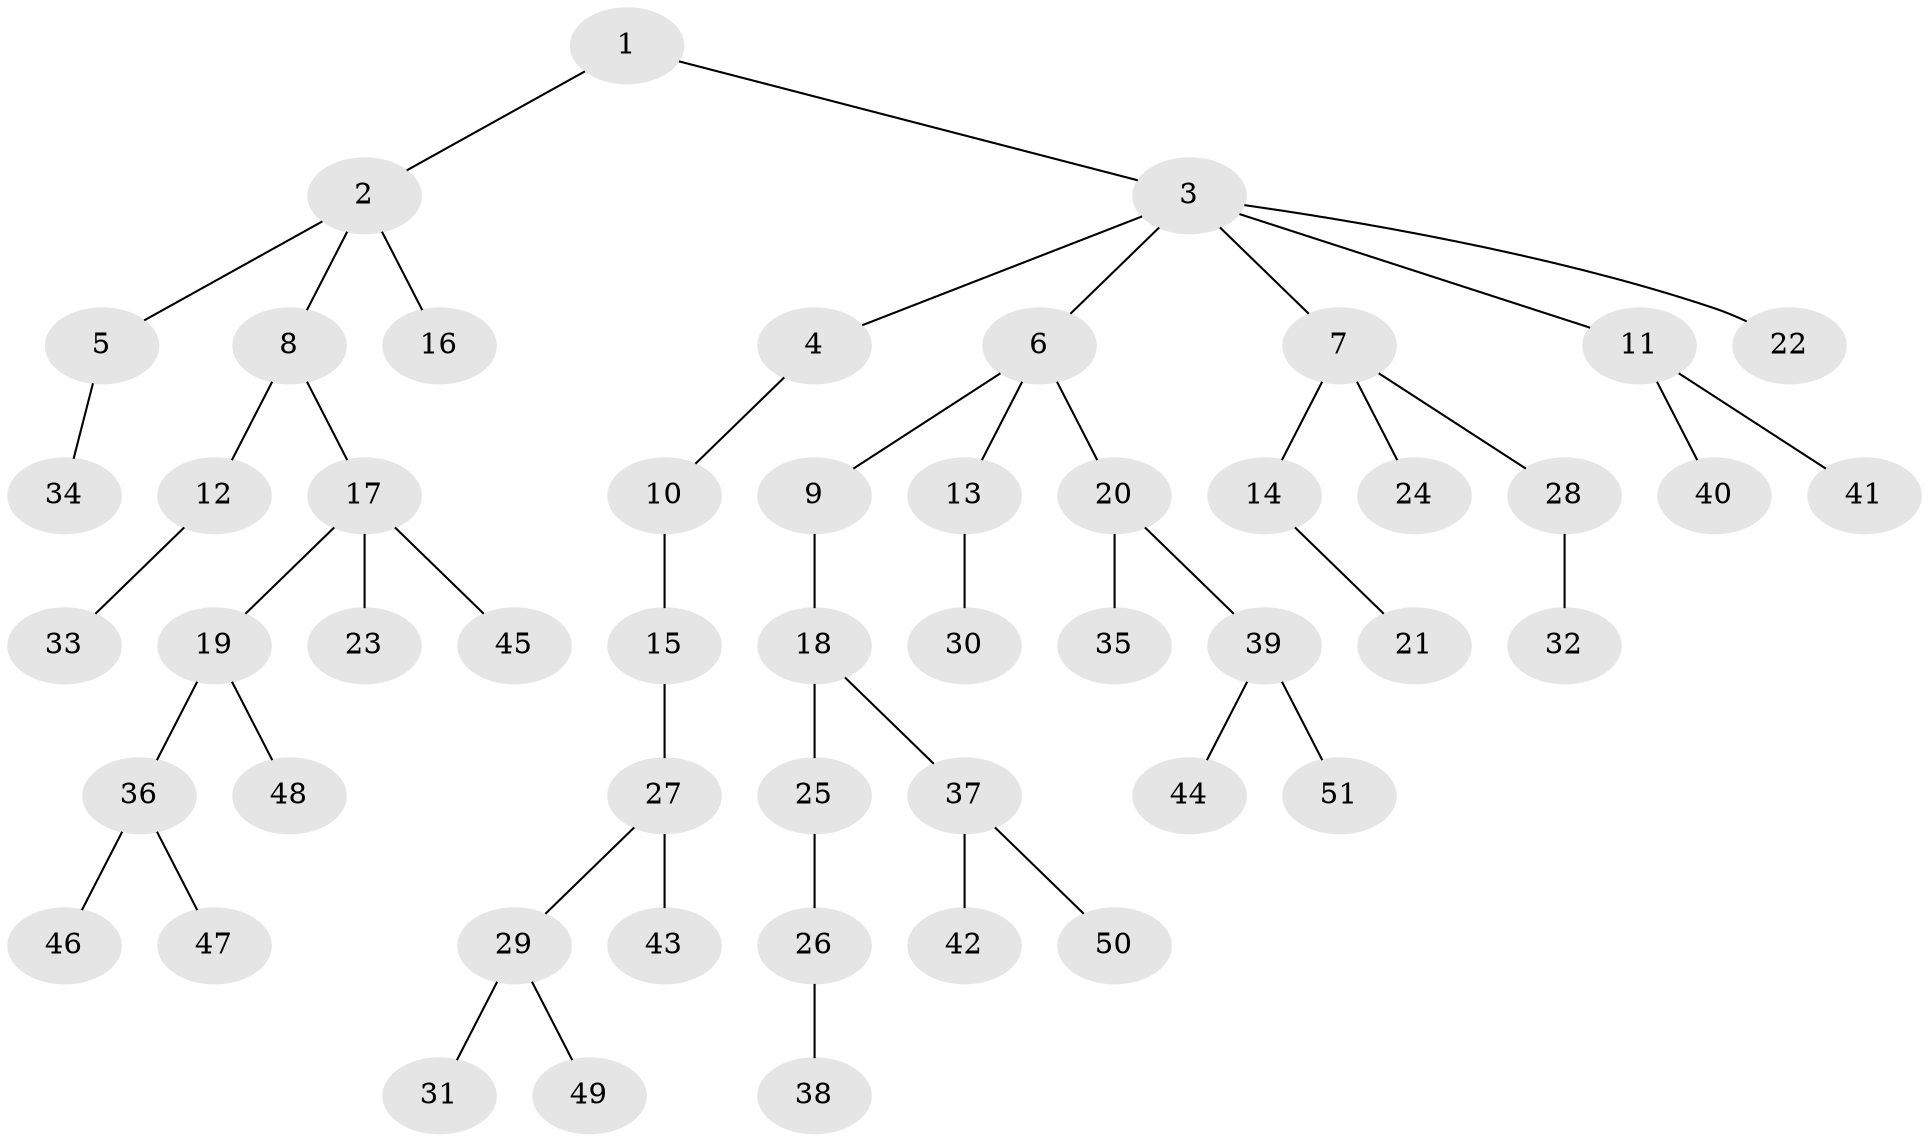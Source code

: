 // coarse degree distribution, {1: 0.8, 10: 0.06666666666666667, 2: 0.06666666666666667, 4: 0.06666666666666667}
// Generated by graph-tools (version 1.1) at 2025/56/03/04/25 21:56:08]
// undirected, 51 vertices, 50 edges
graph export_dot {
graph [start="1"]
  node [color=gray90,style=filled];
  1;
  2;
  3;
  4;
  5;
  6;
  7;
  8;
  9;
  10;
  11;
  12;
  13;
  14;
  15;
  16;
  17;
  18;
  19;
  20;
  21;
  22;
  23;
  24;
  25;
  26;
  27;
  28;
  29;
  30;
  31;
  32;
  33;
  34;
  35;
  36;
  37;
  38;
  39;
  40;
  41;
  42;
  43;
  44;
  45;
  46;
  47;
  48;
  49;
  50;
  51;
  1 -- 2;
  1 -- 3;
  2 -- 5;
  2 -- 8;
  2 -- 16;
  3 -- 4;
  3 -- 6;
  3 -- 7;
  3 -- 11;
  3 -- 22;
  4 -- 10;
  5 -- 34;
  6 -- 9;
  6 -- 13;
  6 -- 20;
  7 -- 14;
  7 -- 24;
  7 -- 28;
  8 -- 12;
  8 -- 17;
  9 -- 18;
  10 -- 15;
  11 -- 40;
  11 -- 41;
  12 -- 33;
  13 -- 30;
  14 -- 21;
  15 -- 27;
  17 -- 19;
  17 -- 23;
  17 -- 45;
  18 -- 25;
  18 -- 37;
  19 -- 36;
  19 -- 48;
  20 -- 35;
  20 -- 39;
  25 -- 26;
  26 -- 38;
  27 -- 29;
  27 -- 43;
  28 -- 32;
  29 -- 31;
  29 -- 49;
  36 -- 46;
  36 -- 47;
  37 -- 42;
  37 -- 50;
  39 -- 44;
  39 -- 51;
}
